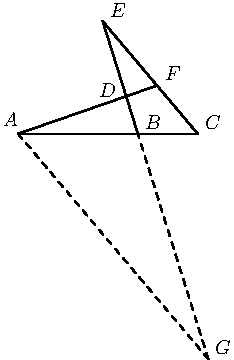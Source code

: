 import graph; size(6cm); real lsf=0.5; pen dps=linewidth(0.7)+fontsize(10); defaultpen(dps); pen ds=black; real xmin=-4.000890510460384,xmax=9.83186248765216,ymin=-2.980189131144234,ymax=6.2957649528796; 
pair A=(0.,0.), B=(1.,0.), C=(1.5,0.), D=(0.9021466961368108,0.3132076347842009), F=(1.1599028950330426,0.40269553043682976), G=(1.587119823179135,-1.8792458087052055); 
draw(C--B,linewidth(0.8)); draw(B--A,linewidth(0.8)); draw(A--D,linewidth(0.8)); draw(B--D,linewidth(0.8)); draw(D--(0.7064400884104325,0.9396229043526027),linewidth(0.8)); draw((0.7064400884104325,0.9396229043526027)--C,linewidth(0.8)); draw(D--F,linewidth(0.8)); draw(G--A,linewidth(0.8)+linetype("4 4")); draw(G--(0.7064400884104325,0.9396229043526027),linewidth(0.8)+linetype("4 4")); 
dot(A,linewidth(1.pt)+ds); label("$A$",(-0.14763537170602933,0.050460977988407325),NE*lsf); dot(B,linewidth(1.pt)+ds); label("$B$",(1.0429771711675073,0.017989726819129026),NE*lsf); dot(C,linewidth(1.pt)+ds); label("$C$",(1.5408696890964408,0.017989726819129026),NE*lsf); dot(D,linewidth(1.pt)+ds); label("$D$",(0.653322157136168,0.28858348656311483),NE*lsf); dot((0.7064400884104325,0.9396229043526027),linewidth(1.pt)+ds); label("$E$",(0.7507359106440029,0.9596560107281997),NE*lsf); dot(F,linewidth(1.pt)+ds); label("$F$",(1.2053334270138987,0.42929224162998747),NE*lsf); dot(G,linewidth(1.pt)+ds); label("$G$",(1.6274596922145164,-1.8545190906092528),NE*lsf); 
clip((xmin,ymin)--(xmin,ymax)--(xmax,ymax)--(xmax,ymin)--cycle); 